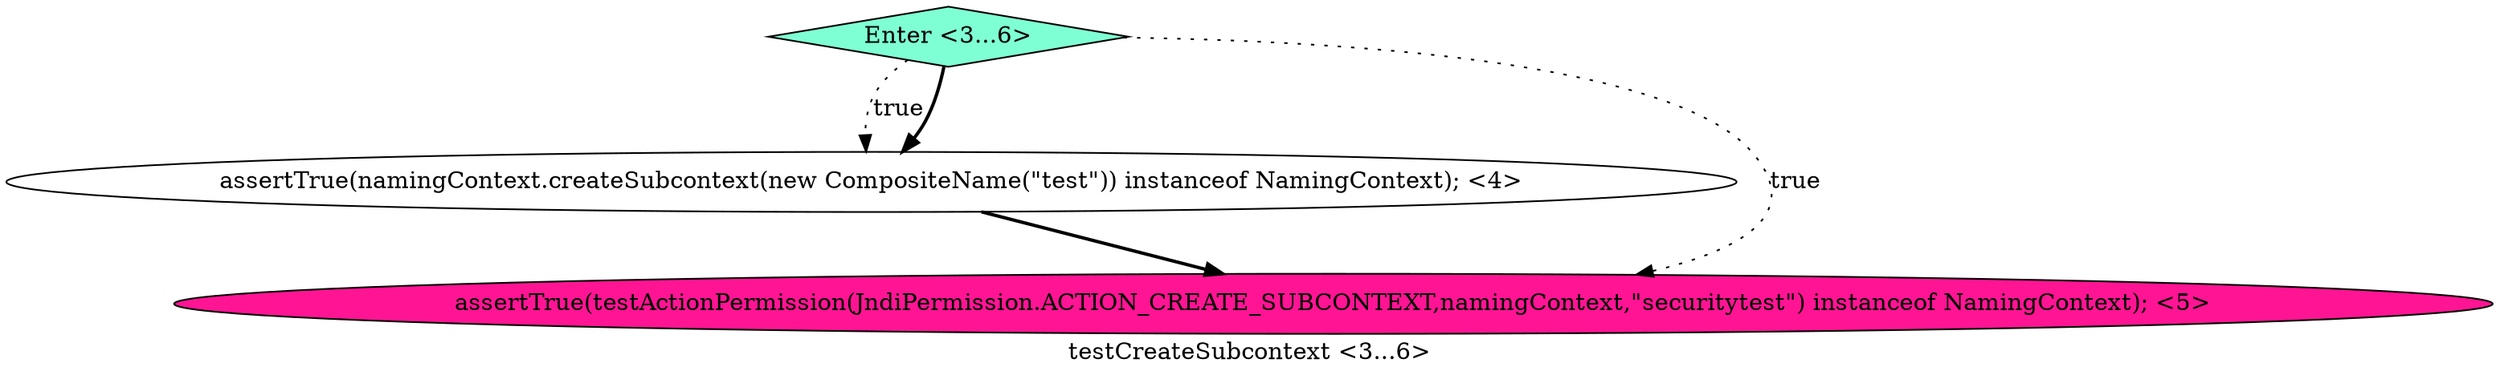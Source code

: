 digraph PDG {
label = "testCreateSubcontext <3...6>";
0.2 [style = filled, label = "Enter <3...6>", fillcolor = aquamarine, shape = diamond];
0.0 [style = filled, label = "assertTrue(namingContext.createSubcontext(new CompositeName(\"test\")) instanceof NamingContext); <4>", fillcolor = white, shape = ellipse];
0.1 [style = filled, label = "assertTrue(testActionPermission(JndiPermission.ACTION_CREATE_SUBCONTEXT,namingContext,\"securitytest\") instanceof NamingContext); <5>", fillcolor = deeppink, shape = ellipse];
0.0 -> 0.1 [style = bold, label=""];
0.2 -> 0.0 [style = dotted, label="true"];
0.2 -> 0.0 [style = bold, label=""];
0.2 -> 0.1 [style = dotted, label="true"];
}
